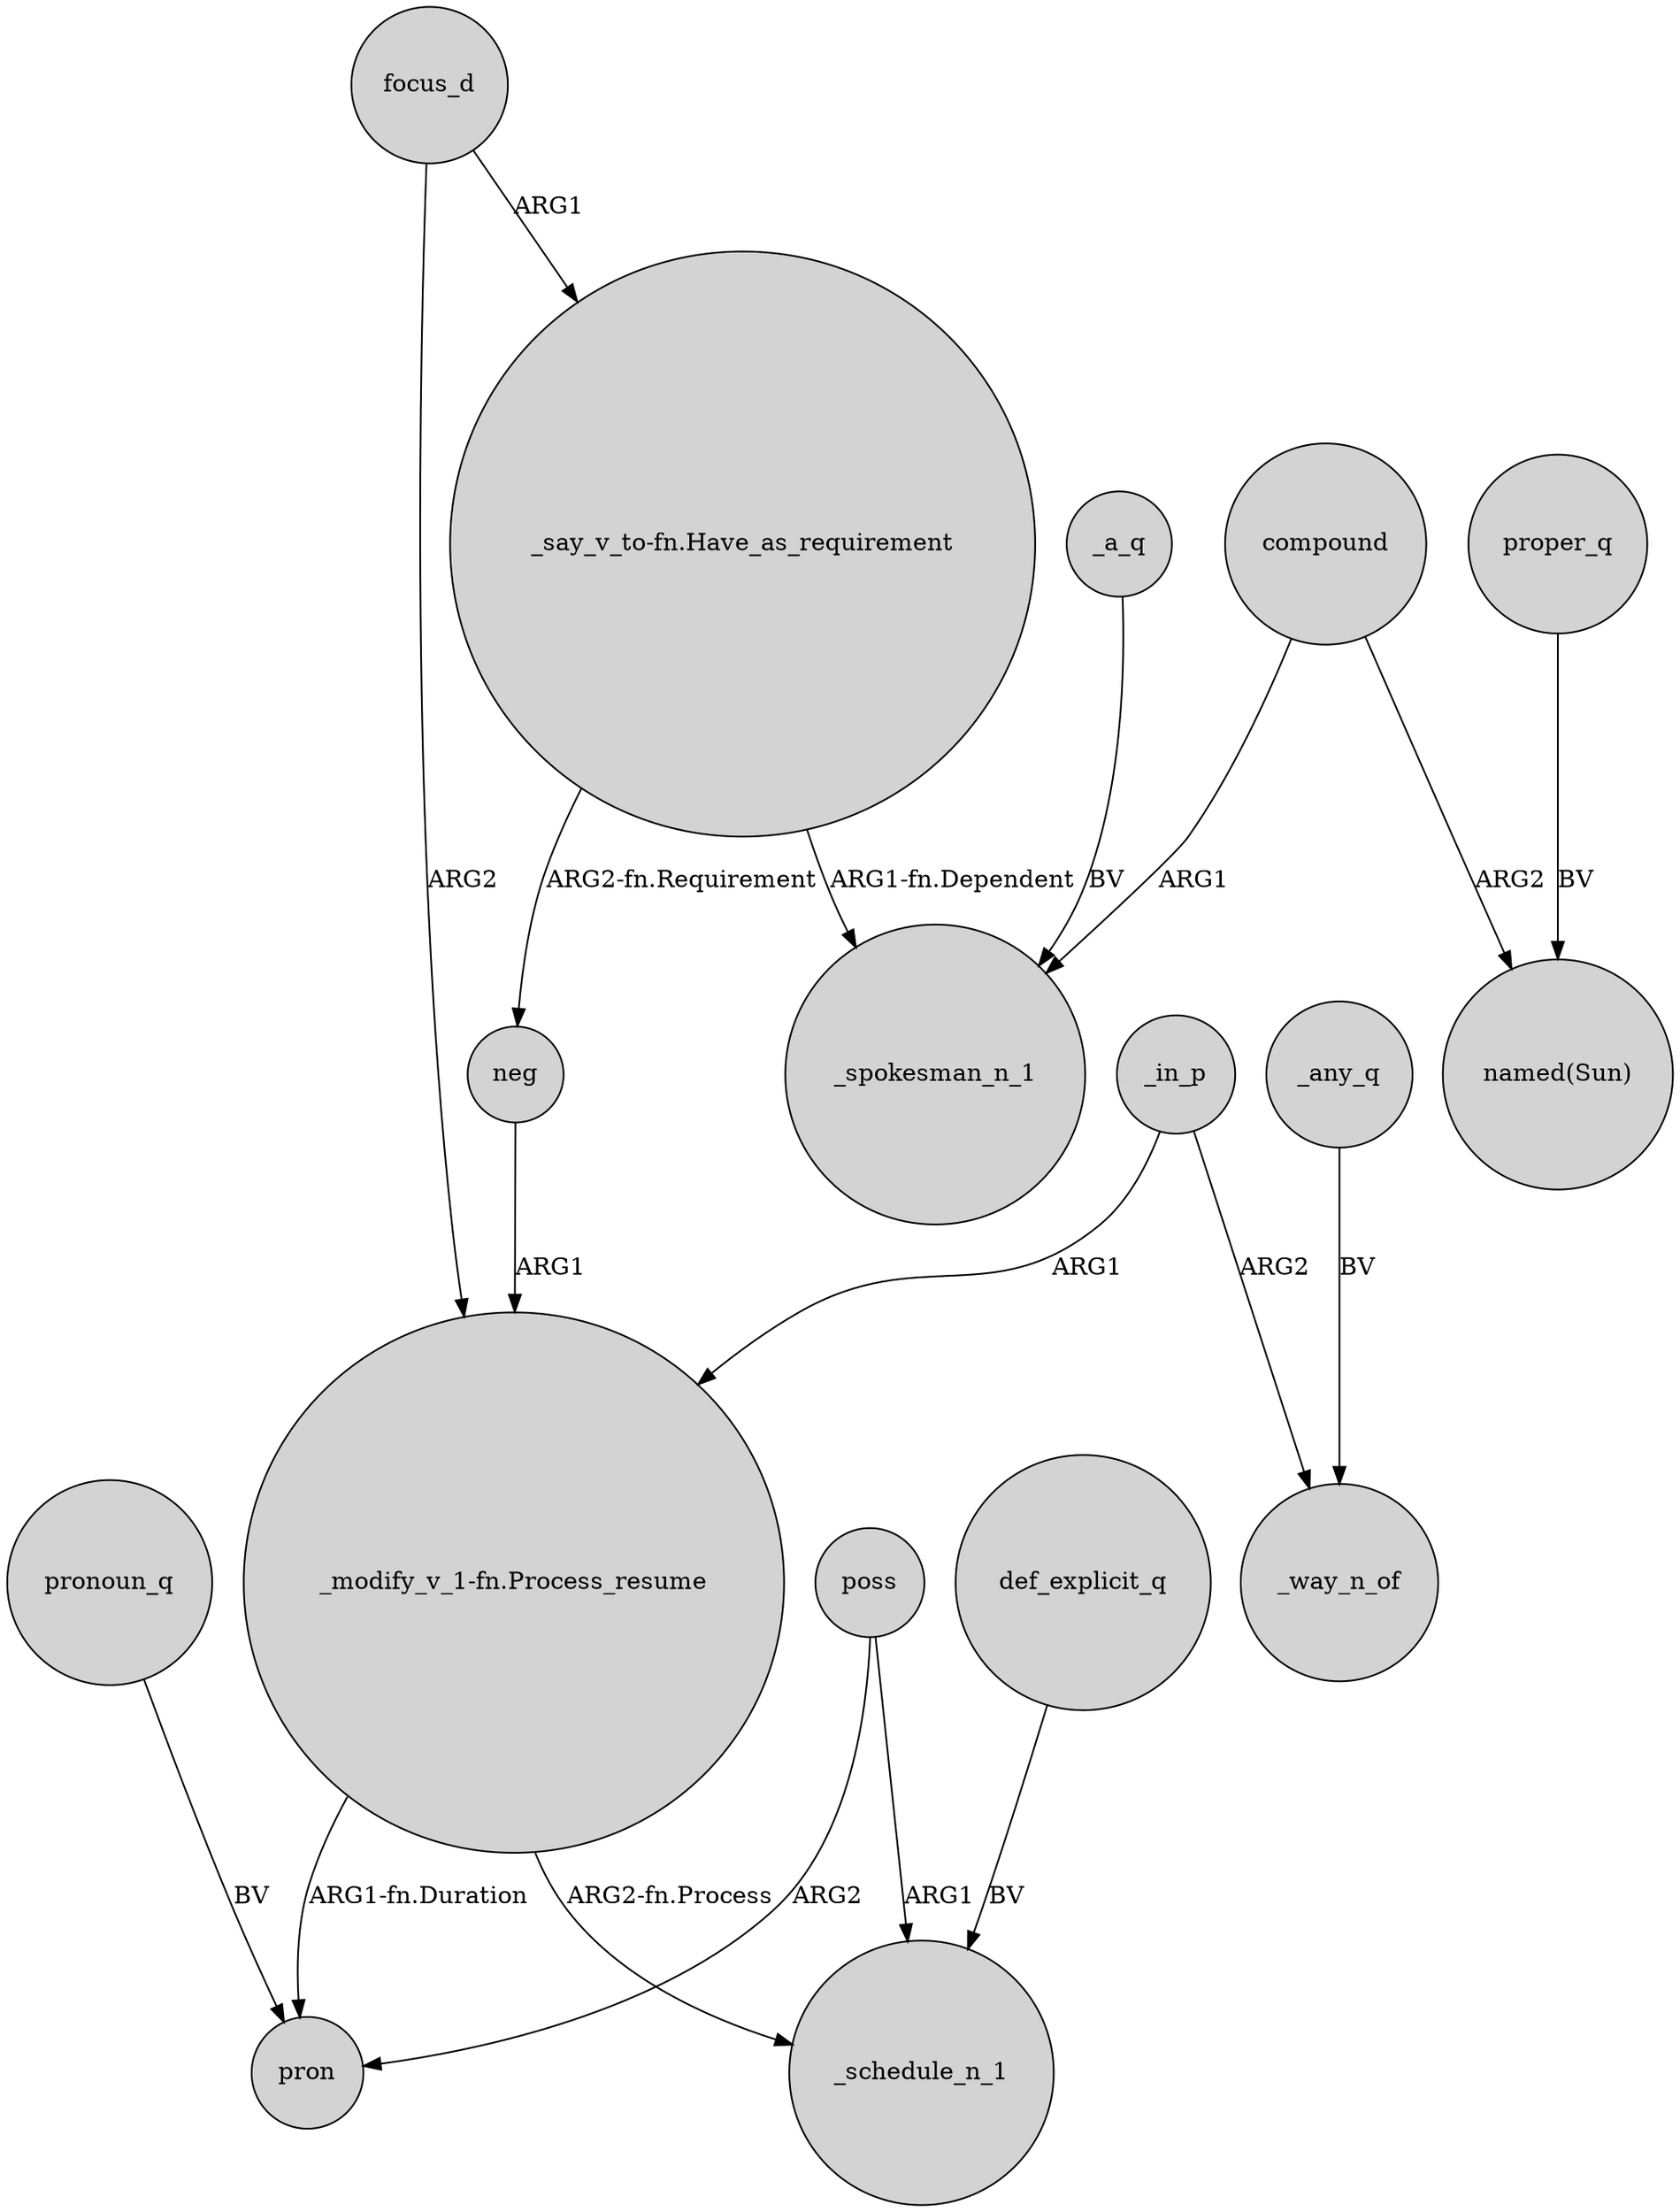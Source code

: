 digraph {
	node [shape=circle style=filled]
	focus_d -> "_modify_v_1-fn.Process_resume" [label=ARG2]
	_in_p -> _way_n_of [label=ARG2]
	compound -> _spokesman_n_1 [label=ARG1]
	"_say_v_to-fn.Have_as_requirement" -> neg [label="ARG2-fn.Requirement"]
	_any_q -> _way_n_of [label=BV]
	compound -> "named(Sun)" [label=ARG2]
	"_modify_v_1-fn.Process_resume" -> pron [label="ARG1-fn.Duration"]
	neg -> "_modify_v_1-fn.Process_resume" [label=ARG1]
	poss -> _schedule_n_1 [label=ARG1]
	_in_p -> "_modify_v_1-fn.Process_resume" [label=ARG1]
	"_modify_v_1-fn.Process_resume" -> _schedule_n_1 [label="ARG2-fn.Process"]
	_a_q -> _spokesman_n_1 [label=BV]
	pronoun_q -> pron [label=BV]
	"_say_v_to-fn.Have_as_requirement" -> _spokesman_n_1 [label="ARG1-fn.Dependent"]
	def_explicit_q -> _schedule_n_1 [label=BV]
	focus_d -> "_say_v_to-fn.Have_as_requirement" [label=ARG1]
	poss -> pron [label=ARG2]
	proper_q -> "named(Sun)" [label=BV]
}
